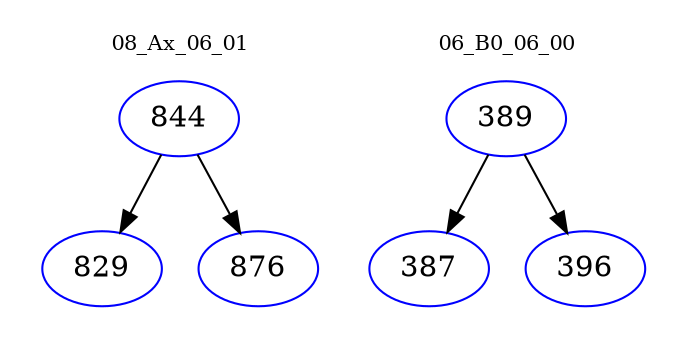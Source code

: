 digraph{
subgraph cluster_0 {
color = white
label = "08_Ax_06_01";
fontsize=10;
T0_844 [label="844", color="blue"]
T0_844 -> T0_829 [color="black"]
T0_829 [label="829", color="blue"]
T0_844 -> T0_876 [color="black"]
T0_876 [label="876", color="blue"]
}
subgraph cluster_1 {
color = white
label = "06_B0_06_00";
fontsize=10;
T1_389 [label="389", color="blue"]
T1_389 -> T1_387 [color="black"]
T1_387 [label="387", color="blue"]
T1_389 -> T1_396 [color="black"]
T1_396 [label="396", color="blue"]
}
}

